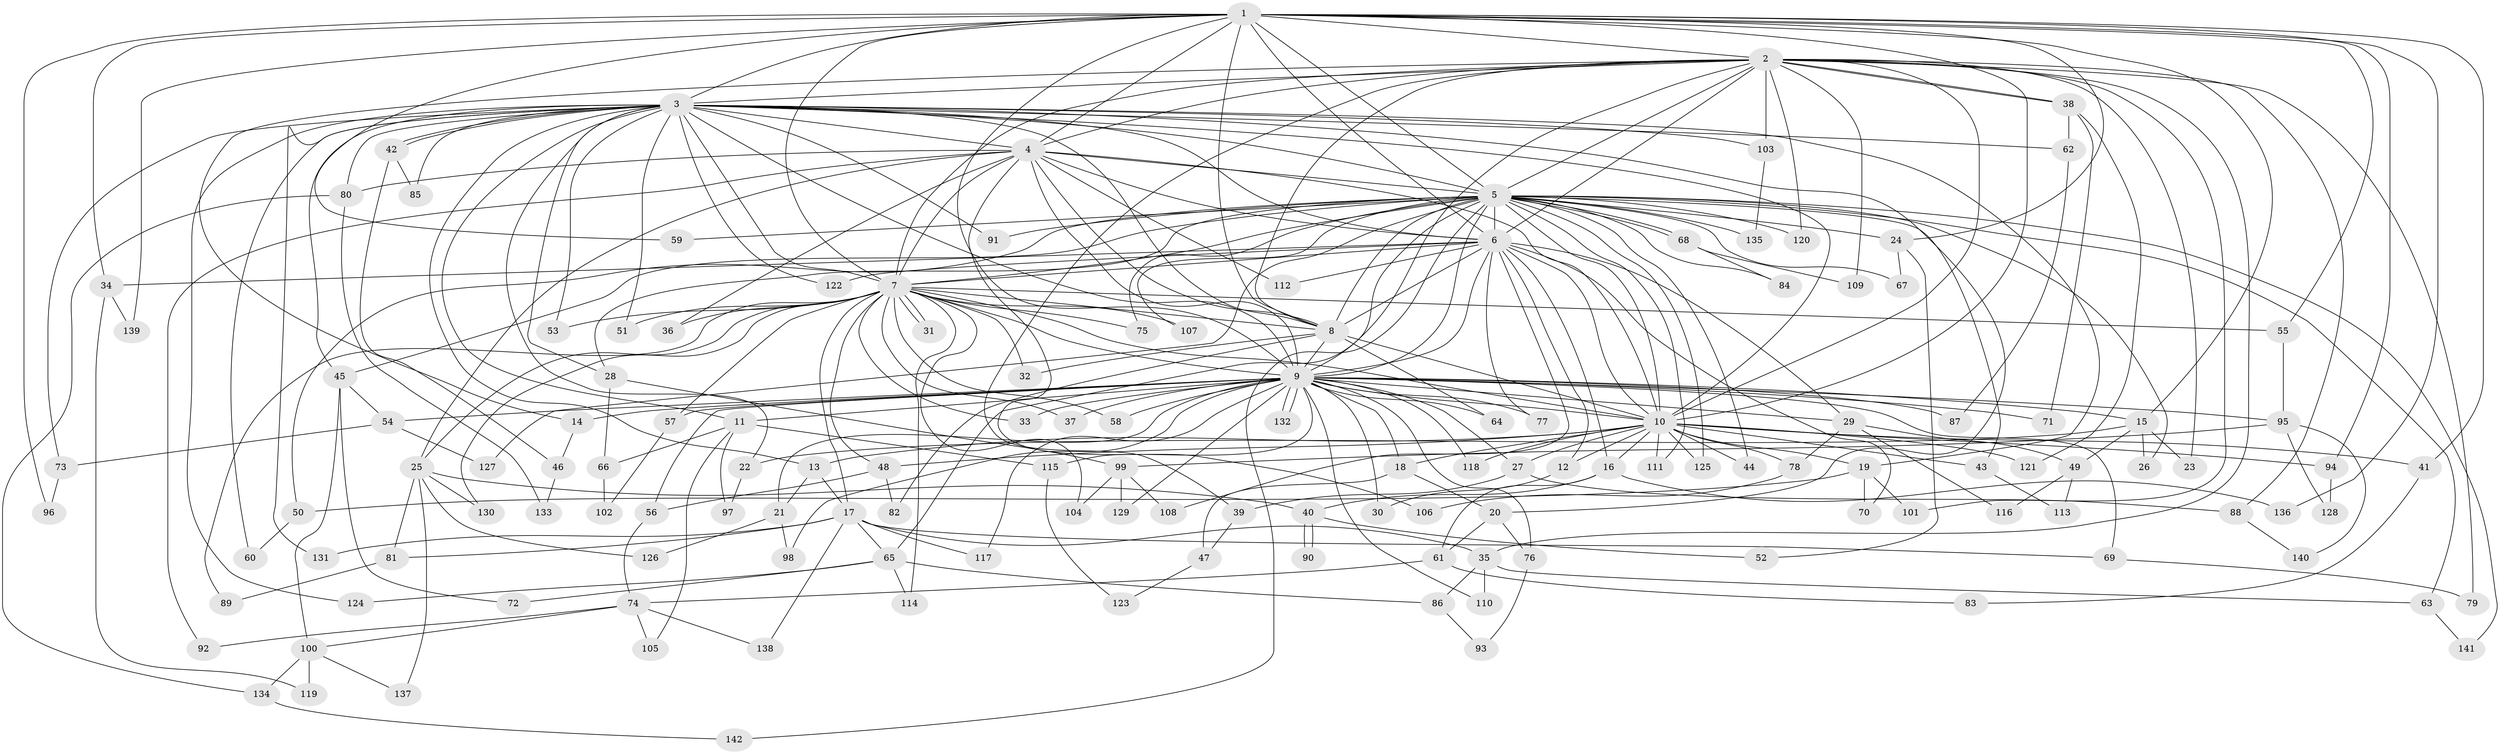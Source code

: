 // Generated by graph-tools (version 1.1) at 2025/49/03/09/25 03:49:33]
// undirected, 142 vertices, 309 edges
graph export_dot {
graph [start="1"]
  node [color=gray90,style=filled];
  1;
  2;
  3;
  4;
  5;
  6;
  7;
  8;
  9;
  10;
  11;
  12;
  13;
  14;
  15;
  16;
  17;
  18;
  19;
  20;
  21;
  22;
  23;
  24;
  25;
  26;
  27;
  28;
  29;
  30;
  31;
  32;
  33;
  34;
  35;
  36;
  37;
  38;
  39;
  40;
  41;
  42;
  43;
  44;
  45;
  46;
  47;
  48;
  49;
  50;
  51;
  52;
  53;
  54;
  55;
  56;
  57;
  58;
  59;
  60;
  61;
  62;
  63;
  64;
  65;
  66;
  67;
  68;
  69;
  70;
  71;
  72;
  73;
  74;
  75;
  76;
  77;
  78;
  79;
  80;
  81;
  82;
  83;
  84;
  85;
  86;
  87;
  88;
  89;
  90;
  91;
  92;
  93;
  94;
  95;
  96;
  97;
  98;
  99;
  100;
  101;
  102;
  103;
  104;
  105;
  106;
  107;
  108;
  109;
  110;
  111;
  112;
  113;
  114;
  115;
  116;
  117;
  118;
  119;
  120;
  121;
  122;
  123;
  124;
  125;
  126;
  127;
  128;
  129;
  130;
  131;
  132;
  133;
  134;
  135;
  136;
  137;
  138;
  139;
  140;
  141;
  142;
  1 -- 2;
  1 -- 3;
  1 -- 4;
  1 -- 5;
  1 -- 6;
  1 -- 7;
  1 -- 8;
  1 -- 9;
  1 -- 10;
  1 -- 15;
  1 -- 24;
  1 -- 34;
  1 -- 41;
  1 -- 55;
  1 -- 59;
  1 -- 94;
  1 -- 96;
  1 -- 136;
  1 -- 139;
  2 -- 3;
  2 -- 4;
  2 -- 5;
  2 -- 6;
  2 -- 7;
  2 -- 8;
  2 -- 9;
  2 -- 10;
  2 -- 14;
  2 -- 23;
  2 -- 35;
  2 -- 38;
  2 -- 38;
  2 -- 39;
  2 -- 79;
  2 -- 88;
  2 -- 101;
  2 -- 103;
  2 -- 109;
  2 -- 120;
  3 -- 4;
  3 -- 5;
  3 -- 6;
  3 -- 7;
  3 -- 8;
  3 -- 9;
  3 -- 10;
  3 -- 11;
  3 -- 13;
  3 -- 19;
  3 -- 20;
  3 -- 22;
  3 -- 28;
  3 -- 42;
  3 -- 42;
  3 -- 45;
  3 -- 51;
  3 -- 53;
  3 -- 60;
  3 -- 62;
  3 -- 73;
  3 -- 80;
  3 -- 85;
  3 -- 91;
  3 -- 103;
  3 -- 122;
  3 -- 124;
  3 -- 131;
  4 -- 5;
  4 -- 6;
  4 -- 7;
  4 -- 8;
  4 -- 9;
  4 -- 10;
  4 -- 25;
  4 -- 36;
  4 -- 80;
  4 -- 92;
  4 -- 106;
  4 -- 112;
  5 -- 6;
  5 -- 7;
  5 -- 8;
  5 -- 9;
  5 -- 10;
  5 -- 24;
  5 -- 26;
  5 -- 28;
  5 -- 43;
  5 -- 44;
  5 -- 45;
  5 -- 50;
  5 -- 59;
  5 -- 63;
  5 -- 65;
  5 -- 67;
  5 -- 68;
  5 -- 68;
  5 -- 75;
  5 -- 84;
  5 -- 91;
  5 -- 107;
  5 -- 111;
  5 -- 120;
  5 -- 125;
  5 -- 127;
  5 -- 135;
  5 -- 141;
  5 -- 142;
  6 -- 7;
  6 -- 8;
  6 -- 9;
  6 -- 10;
  6 -- 12;
  6 -- 16;
  6 -- 29;
  6 -- 34;
  6 -- 70;
  6 -- 77;
  6 -- 108;
  6 -- 112;
  6 -- 122;
  7 -- 8;
  7 -- 9;
  7 -- 10;
  7 -- 17;
  7 -- 25;
  7 -- 31;
  7 -- 31;
  7 -- 32;
  7 -- 33;
  7 -- 36;
  7 -- 37;
  7 -- 48;
  7 -- 51;
  7 -- 53;
  7 -- 55;
  7 -- 57;
  7 -- 58;
  7 -- 75;
  7 -- 89;
  7 -- 104;
  7 -- 107;
  7 -- 114;
  7 -- 130;
  8 -- 9;
  8 -- 10;
  8 -- 32;
  8 -- 64;
  8 -- 82;
  9 -- 10;
  9 -- 11;
  9 -- 14;
  9 -- 15;
  9 -- 18;
  9 -- 21;
  9 -- 27;
  9 -- 29;
  9 -- 30;
  9 -- 33;
  9 -- 37;
  9 -- 54;
  9 -- 56;
  9 -- 57;
  9 -- 58;
  9 -- 64;
  9 -- 69;
  9 -- 71;
  9 -- 76;
  9 -- 77;
  9 -- 87;
  9 -- 95;
  9 -- 98;
  9 -- 110;
  9 -- 115;
  9 -- 117;
  9 -- 118;
  9 -- 129;
  9 -- 132;
  9 -- 132;
  10 -- 12;
  10 -- 13;
  10 -- 16;
  10 -- 18;
  10 -- 19;
  10 -- 27;
  10 -- 41;
  10 -- 43;
  10 -- 44;
  10 -- 48;
  10 -- 78;
  10 -- 94;
  10 -- 111;
  10 -- 118;
  10 -- 121;
  10 -- 125;
  11 -- 66;
  11 -- 97;
  11 -- 105;
  11 -- 115;
  12 -- 30;
  13 -- 17;
  13 -- 21;
  14 -- 46;
  15 -- 22;
  15 -- 23;
  15 -- 26;
  15 -- 49;
  16 -- 40;
  16 -- 61;
  16 -- 136;
  17 -- 35;
  17 -- 65;
  17 -- 69;
  17 -- 81;
  17 -- 117;
  17 -- 131;
  17 -- 138;
  18 -- 20;
  18 -- 47;
  19 -- 50;
  19 -- 70;
  19 -- 101;
  20 -- 61;
  20 -- 76;
  21 -- 98;
  21 -- 126;
  22 -- 97;
  24 -- 52;
  24 -- 67;
  25 -- 40;
  25 -- 81;
  25 -- 126;
  25 -- 130;
  25 -- 137;
  27 -- 39;
  27 -- 88;
  28 -- 66;
  28 -- 99;
  29 -- 49;
  29 -- 78;
  29 -- 116;
  34 -- 119;
  34 -- 139;
  35 -- 63;
  35 -- 86;
  35 -- 110;
  38 -- 62;
  38 -- 71;
  38 -- 121;
  39 -- 47;
  40 -- 52;
  40 -- 90;
  40 -- 90;
  41 -- 83;
  42 -- 46;
  42 -- 85;
  43 -- 113;
  45 -- 54;
  45 -- 72;
  45 -- 100;
  46 -- 133;
  47 -- 123;
  48 -- 56;
  48 -- 82;
  49 -- 113;
  49 -- 116;
  50 -- 60;
  54 -- 73;
  54 -- 127;
  55 -- 95;
  56 -- 74;
  57 -- 102;
  61 -- 74;
  61 -- 83;
  62 -- 87;
  63 -- 141;
  65 -- 72;
  65 -- 86;
  65 -- 114;
  65 -- 124;
  66 -- 102;
  68 -- 84;
  68 -- 109;
  69 -- 79;
  73 -- 96;
  74 -- 92;
  74 -- 100;
  74 -- 105;
  74 -- 138;
  76 -- 93;
  78 -- 106;
  80 -- 133;
  80 -- 134;
  81 -- 89;
  86 -- 93;
  88 -- 140;
  94 -- 128;
  95 -- 99;
  95 -- 128;
  95 -- 140;
  99 -- 104;
  99 -- 108;
  99 -- 129;
  100 -- 119;
  100 -- 134;
  100 -- 137;
  103 -- 135;
  115 -- 123;
  134 -- 142;
}
